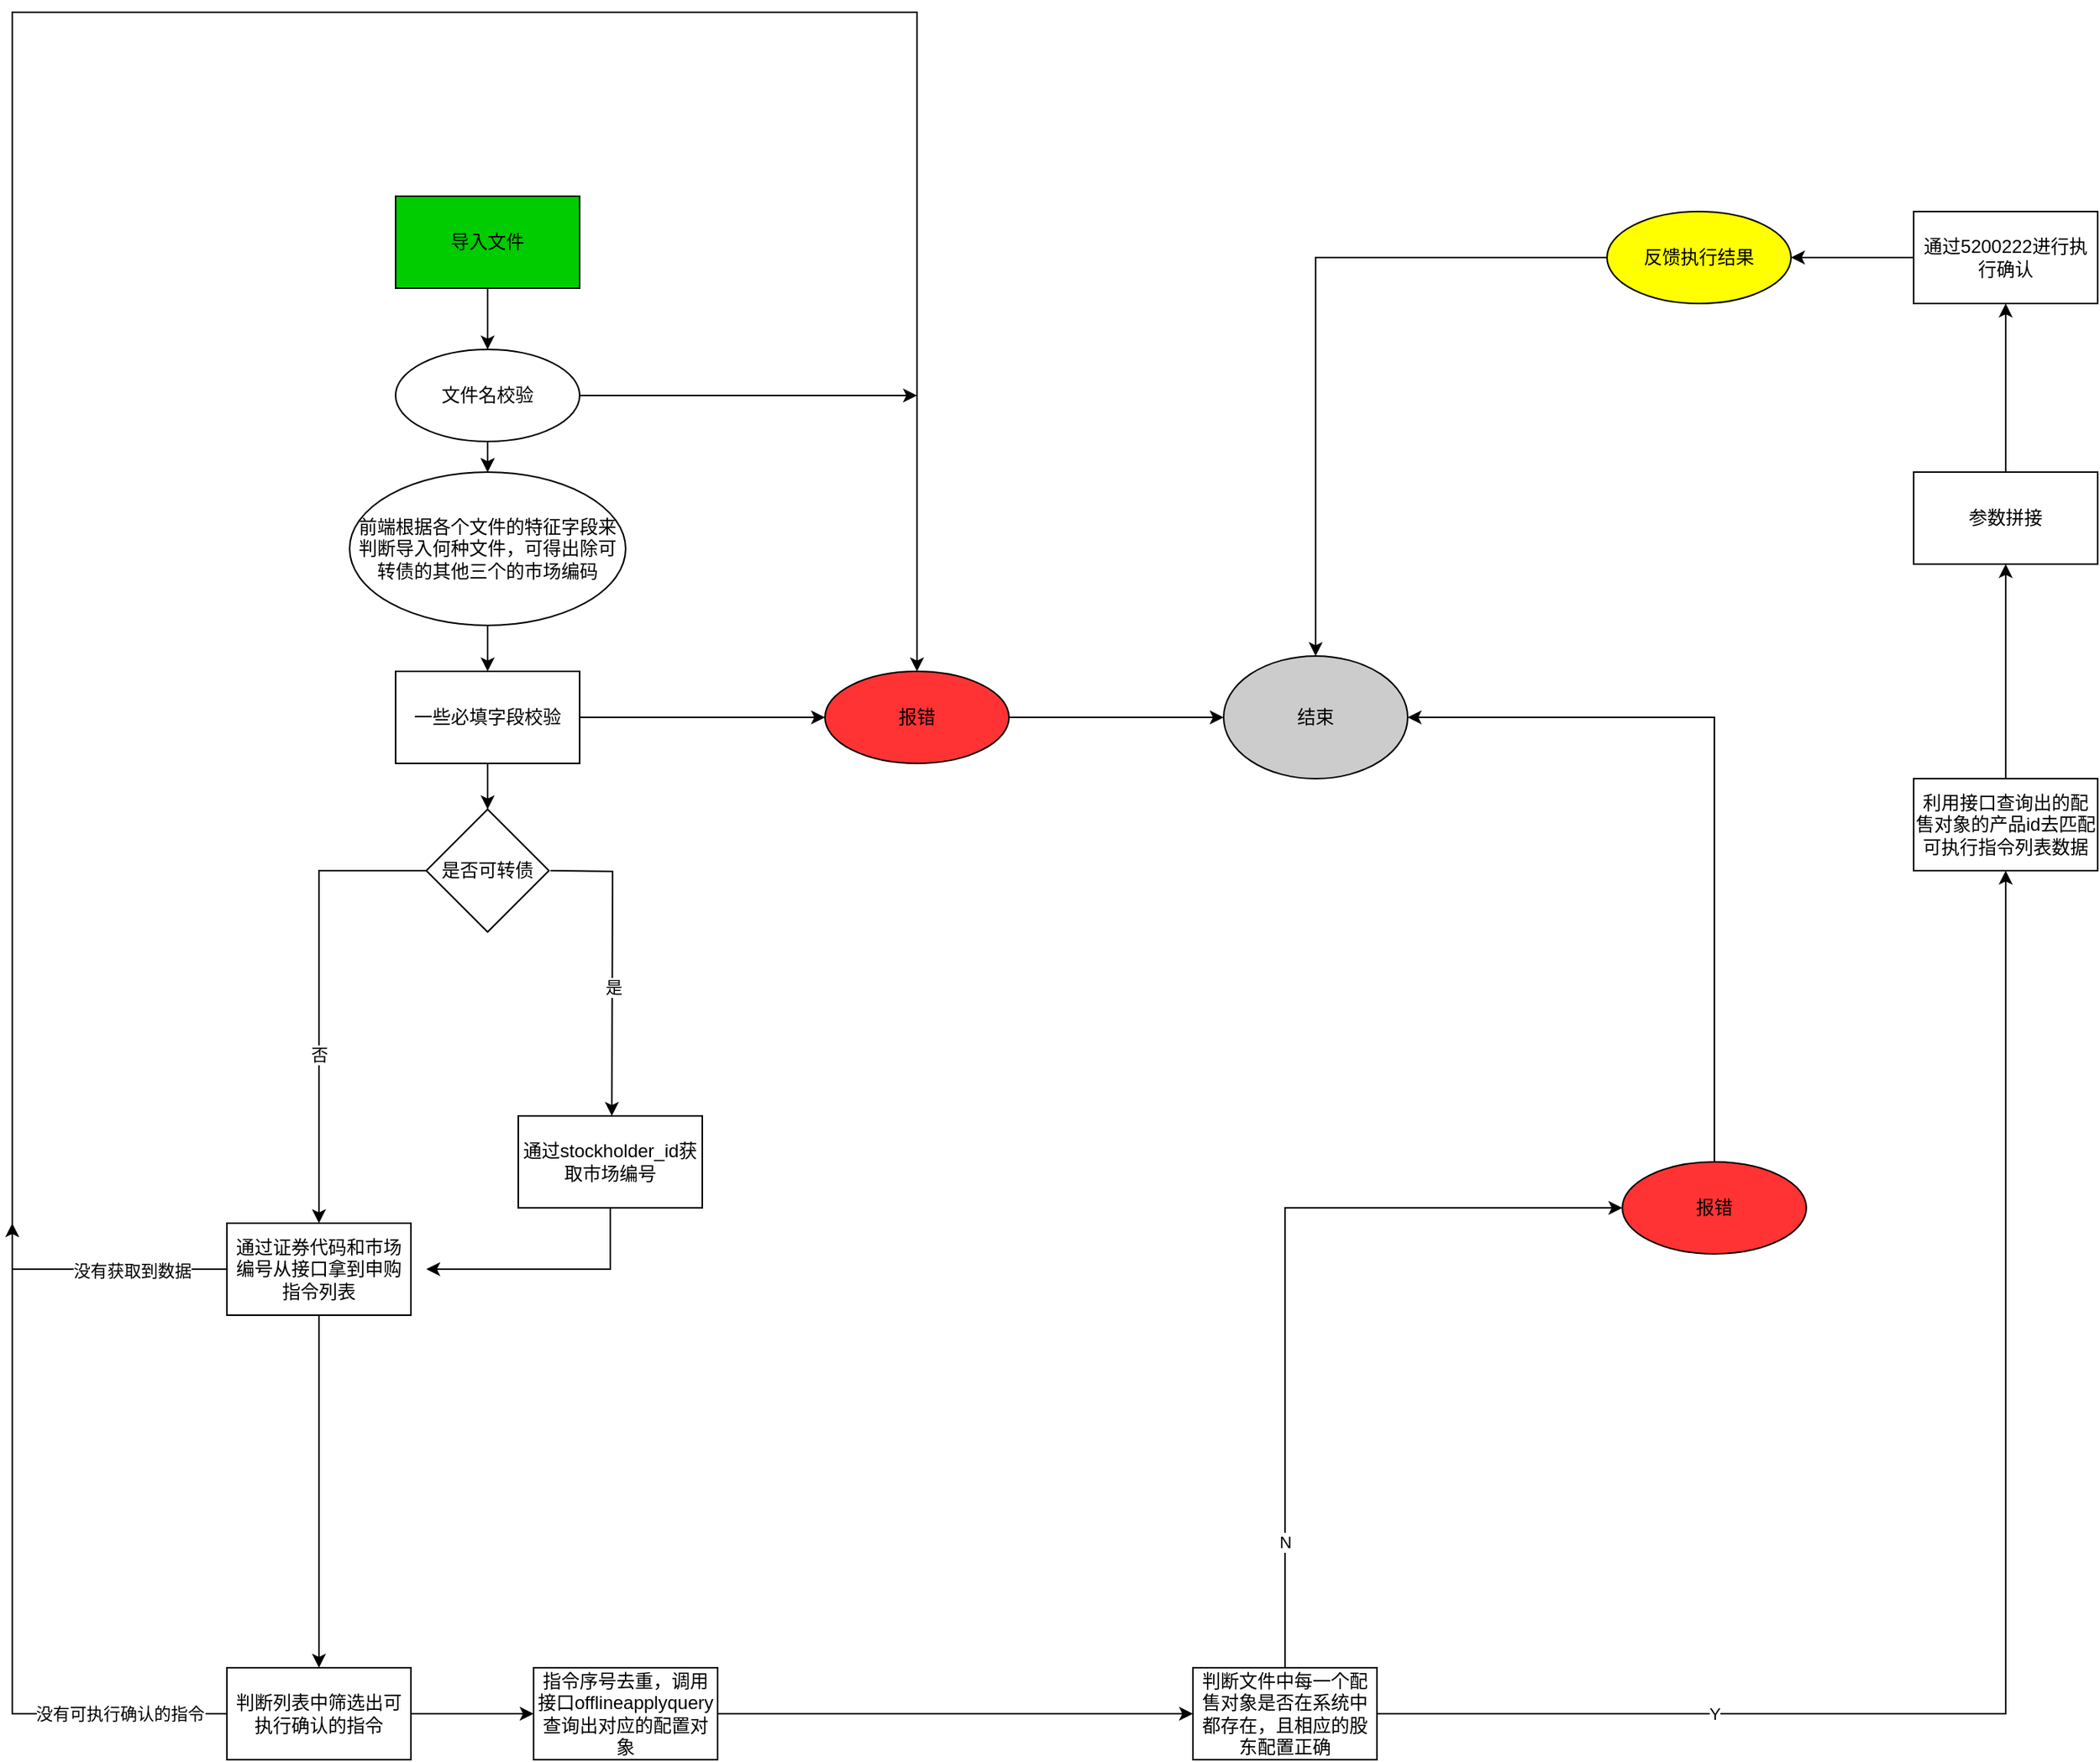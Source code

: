 <mxfile version="15.3.0" type="github">
  <diagram id="tyzSk7_lH9VJJXgL34DW" name="Page-1">
    <mxGraphModel dx="1673" dy="896" grid="1" gridSize="10" guides="1" tooltips="1" connect="1" arrows="1" fold="1" page="1" pageScale="1" pageWidth="1169" pageHeight="1654" math="0" shadow="0">
      <root>
        <mxCell id="0" />
        <mxCell id="1" parent="0" />
        <mxCell id="exUFgxOLjet-AzG1wuCk-4" value="" style="edgeStyle=orthogonalEdgeStyle;rounded=0;orthogonalLoop=1;jettySize=auto;html=1;startArrow=none;" parent="1" source="exUFgxOLjet-AzG1wuCk-5" target="exUFgxOLjet-AzG1wuCk-3" edge="1">
          <mxGeometry relative="1" as="geometry" />
        </mxCell>
        <mxCell id="exUFgxOLjet-AzG1wuCk-6" value="" style="edgeStyle=orthogonalEdgeStyle;rounded=0;orthogonalLoop=1;jettySize=auto;html=1;" parent="1" source="exUFgxOLjet-AzG1wuCk-1" target="exUFgxOLjet-AzG1wuCk-5" edge="1">
          <mxGeometry relative="1" as="geometry" />
        </mxCell>
        <mxCell id="exUFgxOLjet-AzG1wuCk-8" value="" style="edgeStyle=orthogonalEdgeStyle;rounded=0;orthogonalLoop=1;jettySize=auto;html=1;" parent="1" source="exUFgxOLjet-AzG1wuCk-1" target="exUFgxOLjet-AzG1wuCk-5" edge="1">
          <mxGeometry relative="1" as="geometry" />
        </mxCell>
        <mxCell id="exUFgxOLjet-AzG1wuCk-13" value="" style="edgeStyle=orthogonalEdgeStyle;rounded=0;orthogonalLoop=1;jettySize=auto;html=1;" parent="1" source="exUFgxOLjet-AzG1wuCk-1" target="exUFgxOLjet-AzG1wuCk-12" edge="1">
          <mxGeometry relative="1" as="geometry" />
        </mxCell>
        <mxCell id="exUFgxOLjet-AzG1wuCk-1" value="导入文件" style="rounded=0;whiteSpace=wrap;html=1;fillColor=#00CC00;" parent="1" vertex="1">
          <mxGeometry x="870" y="240" width="120" height="60" as="geometry" />
        </mxCell>
        <mxCell id="exUFgxOLjet-AzG1wuCk-16" value="" style="edgeStyle=orthogonalEdgeStyle;rounded=0;orthogonalLoop=1;jettySize=auto;html=1;startArrow=none;exitX=0;exitY=0.5;exitDx=0;exitDy=0;" parent="1" source="g0_fx2HfrhNK7-xycyEK-6" target="exUFgxOLjet-AzG1wuCk-15" edge="1">
          <mxGeometry relative="1" as="geometry" />
        </mxCell>
        <mxCell id="g0_fx2HfrhNK7-xycyEK-10" value="否" style="edgeLabel;html=1;align=center;verticalAlign=middle;resizable=0;points=[];" vertex="1" connectable="0" parent="exUFgxOLjet-AzG1wuCk-16">
          <mxGeometry x="-0.006" y="1" relative="1" as="geometry">
            <mxPoint x="-1" y="41" as="offset" />
          </mxGeometry>
        </mxCell>
        <mxCell id="g0_fx2HfrhNK7-xycyEK-7" value="" style="edgeStyle=orthogonalEdgeStyle;rounded=0;orthogonalLoop=1;jettySize=auto;html=1;" edge="1" parent="1" source="exUFgxOLjet-AzG1wuCk-3" target="g0_fx2HfrhNK7-xycyEK-6">
          <mxGeometry relative="1" as="geometry" />
        </mxCell>
        <mxCell id="g0_fx2HfrhNK7-xycyEK-24" style="edgeStyle=orthogonalEdgeStyle;rounded=0;orthogonalLoop=1;jettySize=auto;html=1;entryX=0;entryY=0.5;entryDx=0;entryDy=0;" edge="1" parent="1" source="exUFgxOLjet-AzG1wuCk-3" target="g0_fx2HfrhNK7-xycyEK-23">
          <mxGeometry relative="1" as="geometry" />
        </mxCell>
        <mxCell id="exUFgxOLjet-AzG1wuCk-3" value="一些必填字段校验" style="whiteSpace=wrap;html=1;rounded=0;" parent="1" vertex="1">
          <mxGeometry x="870" y="550" width="120" height="60" as="geometry" />
        </mxCell>
        <mxCell id="exUFgxOLjet-AzG1wuCk-5" value="前端根据各个文件的特征字段来判断导入何种文件，可得出除可转债的其他三个的市场编码" style="ellipse;whiteSpace=wrap;html=1;rounded=0;" parent="1" vertex="1">
          <mxGeometry x="840" y="420" width="180" height="100" as="geometry" />
        </mxCell>
        <mxCell id="exUFgxOLjet-AzG1wuCk-7" value="" style="edgeStyle=orthogonalEdgeStyle;rounded=0;orthogonalLoop=1;jettySize=auto;html=1;endArrow=none;startArrow=none;" parent="1" source="exUFgxOLjet-AzG1wuCk-12" target="exUFgxOLjet-AzG1wuCk-5" edge="1">
          <mxGeometry relative="1" as="geometry">
            <mxPoint x="930" y="300" as="sourcePoint" />
            <mxPoint x="920" y="620" as="targetPoint" />
          </mxGeometry>
        </mxCell>
        <mxCell id="g0_fx2HfrhNK7-xycyEK-21" style="edgeStyle=orthogonalEdgeStyle;rounded=0;orthogonalLoop=1;jettySize=auto;html=1;" edge="1" parent="1" source="exUFgxOLjet-AzG1wuCk-12">
          <mxGeometry relative="1" as="geometry">
            <mxPoint x="1210" y="370" as="targetPoint" />
          </mxGeometry>
        </mxCell>
        <mxCell id="exUFgxOLjet-AzG1wuCk-12" value="文件名校验" style="ellipse;whiteSpace=wrap;html=1;rounded=0;" parent="1" vertex="1">
          <mxGeometry x="870" y="340" width="120" height="60" as="geometry" />
        </mxCell>
        <mxCell id="exUFgxOLjet-AzG1wuCk-14" value="" style="edgeStyle=orthogonalEdgeStyle;rounded=0;orthogonalLoop=1;jettySize=auto;html=1;endArrow=none;" parent="1" source="exUFgxOLjet-AzG1wuCk-1" target="exUFgxOLjet-AzG1wuCk-12" edge="1">
          <mxGeometry relative="1" as="geometry">
            <mxPoint x="930" y="300" as="sourcePoint" />
            <mxPoint x="930" y="440" as="targetPoint" />
          </mxGeometry>
        </mxCell>
        <mxCell id="g0_fx2HfrhNK7-xycyEK-27" style="edgeStyle=orthogonalEdgeStyle;rounded=0;orthogonalLoop=1;jettySize=auto;html=1;entryX=0.5;entryY=0;entryDx=0;entryDy=0;" edge="1" parent="1" source="exUFgxOLjet-AzG1wuCk-15" target="g0_fx2HfrhNK7-xycyEK-23">
          <mxGeometry relative="1" as="geometry">
            <mxPoint x="1210" y="540" as="targetPoint" />
            <Array as="points">
              <mxPoint x="620" y="940" />
              <mxPoint x="620" y="120" />
              <mxPoint x="1210" y="120" />
            </Array>
          </mxGeometry>
        </mxCell>
        <mxCell id="g0_fx2HfrhNK7-xycyEK-30" value="没有获取到数据" style="edgeLabel;html=1;align=center;verticalAlign=middle;resizable=0;points=[];" vertex="1" connectable="0" parent="g0_fx2HfrhNK7-xycyEK-27">
          <mxGeometry x="-0.948" y="1" relative="1" as="geometry">
            <mxPoint x="-11" as="offset" />
          </mxGeometry>
        </mxCell>
        <mxCell id="g0_fx2HfrhNK7-xycyEK-29" style="edgeStyle=orthogonalEdgeStyle;rounded=0;orthogonalLoop=1;jettySize=auto;html=1;" edge="1" parent="1" source="exUFgxOLjet-AzG1wuCk-15">
          <mxGeometry relative="1" as="geometry">
            <mxPoint x="820" y="1200" as="targetPoint" />
          </mxGeometry>
        </mxCell>
        <mxCell id="exUFgxOLjet-AzG1wuCk-15" value="通过证券代码和市场编号从接口拿到申购指令列表" style="rounded=0;whiteSpace=wrap;html=1;" parent="1" vertex="1">
          <mxGeometry x="760" y="910" width="120" height="60" as="geometry" />
        </mxCell>
        <mxCell id="exUFgxOLjet-AzG1wuCk-20" value="" style="edgeStyle=orthogonalEdgeStyle;rounded=0;orthogonalLoop=1;jettySize=auto;html=1;" parent="1" source="exUFgxOLjet-AzG1wuCk-17" target="exUFgxOLjet-AzG1wuCk-19" edge="1">
          <mxGeometry relative="1" as="geometry" />
        </mxCell>
        <mxCell id="g0_fx2HfrhNK7-xycyEK-31" style="edgeStyle=orthogonalEdgeStyle;rounded=0;orthogonalLoop=1;jettySize=auto;html=1;" edge="1" parent="1" source="exUFgxOLjet-AzG1wuCk-17">
          <mxGeometry relative="1" as="geometry">
            <mxPoint x="620" y="910" as="targetPoint" />
            <Array as="points">
              <mxPoint x="620" y="1230" />
            </Array>
          </mxGeometry>
        </mxCell>
        <mxCell id="g0_fx2HfrhNK7-xycyEK-33" value="没有可执行确认的指令" style="edgeLabel;html=1;align=center;verticalAlign=middle;resizable=0;points=[];" vertex="1" connectable="0" parent="g0_fx2HfrhNK7-xycyEK-31">
          <mxGeometry x="-0.813" relative="1" as="geometry">
            <mxPoint x="-27" as="offset" />
          </mxGeometry>
        </mxCell>
        <mxCell id="exUFgxOLjet-AzG1wuCk-17" value="判断列表中筛选出可执行确认的指令" style="rounded=0;whiteSpace=wrap;html=1;" parent="1" vertex="1">
          <mxGeometry x="760" y="1200" width="120" height="60" as="geometry" />
        </mxCell>
        <mxCell id="exUFgxOLjet-AzG1wuCk-22" value="" style="edgeStyle=orthogonalEdgeStyle;rounded=0;orthogonalLoop=1;jettySize=auto;html=1;" parent="1" source="exUFgxOLjet-AzG1wuCk-19" target="exUFgxOLjet-AzG1wuCk-21" edge="1">
          <mxGeometry relative="1" as="geometry" />
        </mxCell>
        <mxCell id="exUFgxOLjet-AzG1wuCk-19" value="指令序号去重，调用接口offlineapplyquery查询出对应的配置对象" style="rounded=0;whiteSpace=wrap;html=1;" parent="1" vertex="1">
          <mxGeometry x="960" y="1200" width="120" height="60" as="geometry" />
        </mxCell>
        <mxCell id="exUFgxOLjet-AzG1wuCk-24" value="" style="edgeStyle=orthogonalEdgeStyle;rounded=0;orthogonalLoop=1;jettySize=auto;html=1;" parent="1" source="exUFgxOLjet-AzG1wuCk-21" target="exUFgxOLjet-AzG1wuCk-23" edge="1">
          <mxGeometry relative="1" as="geometry">
            <Array as="points">
              <mxPoint x="1450" y="900" />
            </Array>
          </mxGeometry>
        </mxCell>
        <mxCell id="g0_fx2HfrhNK7-xycyEK-36" value="N" style="edgeLabel;html=1;align=center;verticalAlign=middle;resizable=0;points=[];" vertex="1" connectable="0" parent="exUFgxOLjet-AzG1wuCk-24">
          <mxGeometry x="-0.684" relative="1" as="geometry">
            <mxPoint as="offset" />
          </mxGeometry>
        </mxCell>
        <mxCell id="exUFgxOLjet-AzG1wuCk-26" value="" style="edgeStyle=orthogonalEdgeStyle;rounded=0;orthogonalLoop=1;jettySize=auto;html=1;" parent="1" source="exUFgxOLjet-AzG1wuCk-21" target="exUFgxOLjet-AzG1wuCk-25" edge="1">
          <mxGeometry relative="1" as="geometry">
            <Array as="points">
              <mxPoint x="1920" y="1230" />
            </Array>
          </mxGeometry>
        </mxCell>
        <mxCell id="g0_fx2HfrhNK7-xycyEK-37" value="Y" style="edgeLabel;html=1;align=center;verticalAlign=middle;resizable=0;points=[];" vertex="1" connectable="0" parent="exUFgxOLjet-AzG1wuCk-26">
          <mxGeometry x="-0.69" y="-1" relative="1" as="geometry">
            <mxPoint x="71" y="-1" as="offset" />
          </mxGeometry>
        </mxCell>
        <mxCell id="exUFgxOLjet-AzG1wuCk-21" value="判断文件中每一个配售对象是否在系统中都存在，且相应的股东配置正确" style="whiteSpace=wrap;html=1;rounded=0;" parent="1" vertex="1">
          <mxGeometry x="1390" y="1200" width="120" height="60" as="geometry" />
        </mxCell>
        <mxCell id="g0_fx2HfrhNK7-xycyEK-3" style="edgeStyle=orthogonalEdgeStyle;rounded=0;orthogonalLoop=1;jettySize=auto;html=1;" edge="1" parent="1" source="exUFgxOLjet-AzG1wuCk-23" target="g0_fx2HfrhNK7-xycyEK-1">
          <mxGeometry relative="1" as="geometry">
            <Array as="points">
              <mxPoint x="1730" y="580" />
            </Array>
          </mxGeometry>
        </mxCell>
        <mxCell id="exUFgxOLjet-AzG1wuCk-23" value="报错" style="ellipse;whiteSpace=wrap;html=1;rounded=0;fillColor=#FF3333;" parent="1" vertex="1">
          <mxGeometry x="1670" y="870" width="120" height="60" as="geometry" />
        </mxCell>
        <mxCell id="exUFgxOLjet-AzG1wuCk-28" value="" style="edgeStyle=orthogonalEdgeStyle;rounded=0;orthogonalLoop=1;jettySize=auto;html=1;" parent="1" source="exUFgxOLjet-AzG1wuCk-25" target="exUFgxOLjet-AzG1wuCk-27" edge="1">
          <mxGeometry relative="1" as="geometry" />
        </mxCell>
        <mxCell id="exUFgxOLjet-AzG1wuCk-25" value="利用接口查询出的配售对象的产品id去匹配可执行指令列表数据" style="whiteSpace=wrap;html=1;rounded=0;" parent="1" vertex="1">
          <mxGeometry x="1860" y="620" width="120" height="60" as="geometry" />
        </mxCell>
        <mxCell id="exUFgxOLjet-AzG1wuCk-30" value="" style="edgeStyle=orthogonalEdgeStyle;rounded=0;orthogonalLoop=1;jettySize=auto;html=1;" parent="1" source="exUFgxOLjet-AzG1wuCk-27" target="exUFgxOLjet-AzG1wuCk-29" edge="1">
          <mxGeometry relative="1" as="geometry" />
        </mxCell>
        <mxCell id="exUFgxOLjet-AzG1wuCk-27" value="参数拼接" style="whiteSpace=wrap;html=1;rounded=0;" parent="1" vertex="1">
          <mxGeometry x="1860" y="420" width="120" height="60" as="geometry" />
        </mxCell>
        <mxCell id="exUFgxOLjet-AzG1wuCk-32" value="" style="edgeStyle=orthogonalEdgeStyle;rounded=0;orthogonalLoop=1;jettySize=auto;html=1;" parent="1" source="exUFgxOLjet-AzG1wuCk-29" target="exUFgxOLjet-AzG1wuCk-31" edge="1">
          <mxGeometry relative="1" as="geometry" />
        </mxCell>
        <mxCell id="exUFgxOLjet-AzG1wuCk-29" value="通过5200222进行执行确认" style="whiteSpace=wrap;html=1;rounded=0;" parent="1" vertex="1">
          <mxGeometry x="1860" y="250" width="120" height="60" as="geometry" />
        </mxCell>
        <mxCell id="g0_fx2HfrhNK7-xycyEK-5" style="edgeStyle=orthogonalEdgeStyle;rounded=0;orthogonalLoop=1;jettySize=auto;html=1;entryX=0.5;entryY=0;entryDx=0;entryDy=0;" edge="1" parent="1" source="exUFgxOLjet-AzG1wuCk-31" target="g0_fx2HfrhNK7-xycyEK-1">
          <mxGeometry relative="1" as="geometry" />
        </mxCell>
        <mxCell id="exUFgxOLjet-AzG1wuCk-31" value="反馈执行结果" style="ellipse;whiteSpace=wrap;html=1;rounded=0;fillColor=#FFFF00;" parent="1" vertex="1">
          <mxGeometry x="1660" y="250" width="120" height="60" as="geometry" />
        </mxCell>
        <mxCell id="g0_fx2HfrhNK7-xycyEK-1" value="结束" style="ellipse;whiteSpace=wrap;html=1;fillColor=#CCCCCC;" vertex="1" parent="1">
          <mxGeometry x="1410" y="540" width="120" height="80" as="geometry" />
        </mxCell>
        <mxCell id="g0_fx2HfrhNK7-xycyEK-15" style="edgeStyle=orthogonalEdgeStyle;rounded=0;orthogonalLoop=1;jettySize=auto;html=1;exitX=1;exitY=0.5;exitDx=0;exitDy=0;" edge="1" parent="1">
          <mxGeometry relative="1" as="geometry">
            <mxPoint x="971" y="680" as="sourcePoint" />
            <mxPoint x="1011" y="840" as="targetPoint" />
          </mxGeometry>
        </mxCell>
        <mxCell id="g0_fx2HfrhNK7-xycyEK-26" value="是" style="edgeLabel;html=1;align=center;verticalAlign=middle;resizable=0;points=[];" vertex="1" connectable="0" parent="g0_fx2HfrhNK7-xycyEK-15">
          <mxGeometry x="-0.015" y="2" relative="1" as="geometry">
            <mxPoint x="-2" y="17" as="offset" />
          </mxGeometry>
        </mxCell>
        <mxCell id="g0_fx2HfrhNK7-xycyEK-6" value="是否可转债" style="rhombus;whiteSpace=wrap;html=1;rounded=0;" vertex="1" parent="1">
          <mxGeometry x="890" y="640" width="80" height="80" as="geometry" />
        </mxCell>
        <mxCell id="g0_fx2HfrhNK7-xycyEK-8" value="" style="edgeStyle=orthogonalEdgeStyle;rounded=0;orthogonalLoop=1;jettySize=auto;html=1;endArrow=none;" edge="1" parent="1" source="exUFgxOLjet-AzG1wuCk-3" target="g0_fx2HfrhNK7-xycyEK-6">
          <mxGeometry relative="1" as="geometry">
            <mxPoint x="930" y="610" as="sourcePoint" />
            <mxPoint x="930" y="690" as="targetPoint" />
          </mxGeometry>
        </mxCell>
        <mxCell id="g0_fx2HfrhNK7-xycyEK-39" style="edgeStyle=orthogonalEdgeStyle;rounded=0;orthogonalLoop=1;jettySize=auto;html=1;" edge="1" parent="1" source="g0_fx2HfrhNK7-xycyEK-11">
          <mxGeometry relative="1" as="geometry">
            <mxPoint x="890" y="940" as="targetPoint" />
            <Array as="points">
              <mxPoint x="1010" y="940" />
              <mxPoint x="900" y="940" />
            </Array>
          </mxGeometry>
        </mxCell>
        <mxCell id="g0_fx2HfrhNK7-xycyEK-11" value="通过stockholder_id获取市场编号" style="rounded=0;whiteSpace=wrap;html=1;fillColor=none;" vertex="1" parent="1">
          <mxGeometry x="950" y="840" width="120" height="60" as="geometry" />
        </mxCell>
        <mxCell id="g0_fx2HfrhNK7-xycyEK-25" style="edgeStyle=orthogonalEdgeStyle;rounded=0;orthogonalLoop=1;jettySize=auto;html=1;entryX=0;entryY=0.5;entryDx=0;entryDy=0;" edge="1" parent="1" source="g0_fx2HfrhNK7-xycyEK-23" target="g0_fx2HfrhNK7-xycyEK-1">
          <mxGeometry relative="1" as="geometry">
            <mxPoint x="1390" y="580" as="targetPoint" />
          </mxGeometry>
        </mxCell>
        <mxCell id="g0_fx2HfrhNK7-xycyEK-23" value="报错" style="ellipse;whiteSpace=wrap;html=1;rounded=0;fillColor=#FF3333;" vertex="1" parent="1">
          <mxGeometry x="1150" y="550" width="120" height="60" as="geometry" />
        </mxCell>
      </root>
    </mxGraphModel>
  </diagram>
</mxfile>
